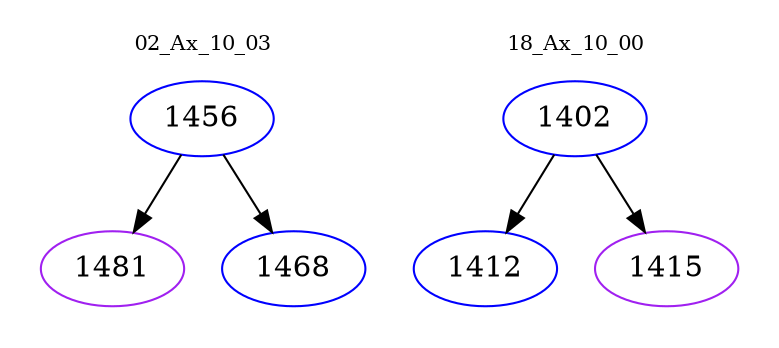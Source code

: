 digraph{
subgraph cluster_0 {
color = white
label = "02_Ax_10_03";
fontsize=10;
T0_1456 [label="1456", color="blue"]
T0_1456 -> T0_1481 [color="black"]
T0_1481 [label="1481", color="purple"]
T0_1456 -> T0_1468 [color="black"]
T0_1468 [label="1468", color="blue"]
}
subgraph cluster_1 {
color = white
label = "18_Ax_10_00";
fontsize=10;
T1_1402 [label="1402", color="blue"]
T1_1402 -> T1_1412 [color="black"]
T1_1412 [label="1412", color="blue"]
T1_1402 -> T1_1415 [color="black"]
T1_1415 [label="1415", color="purple"]
}
}
